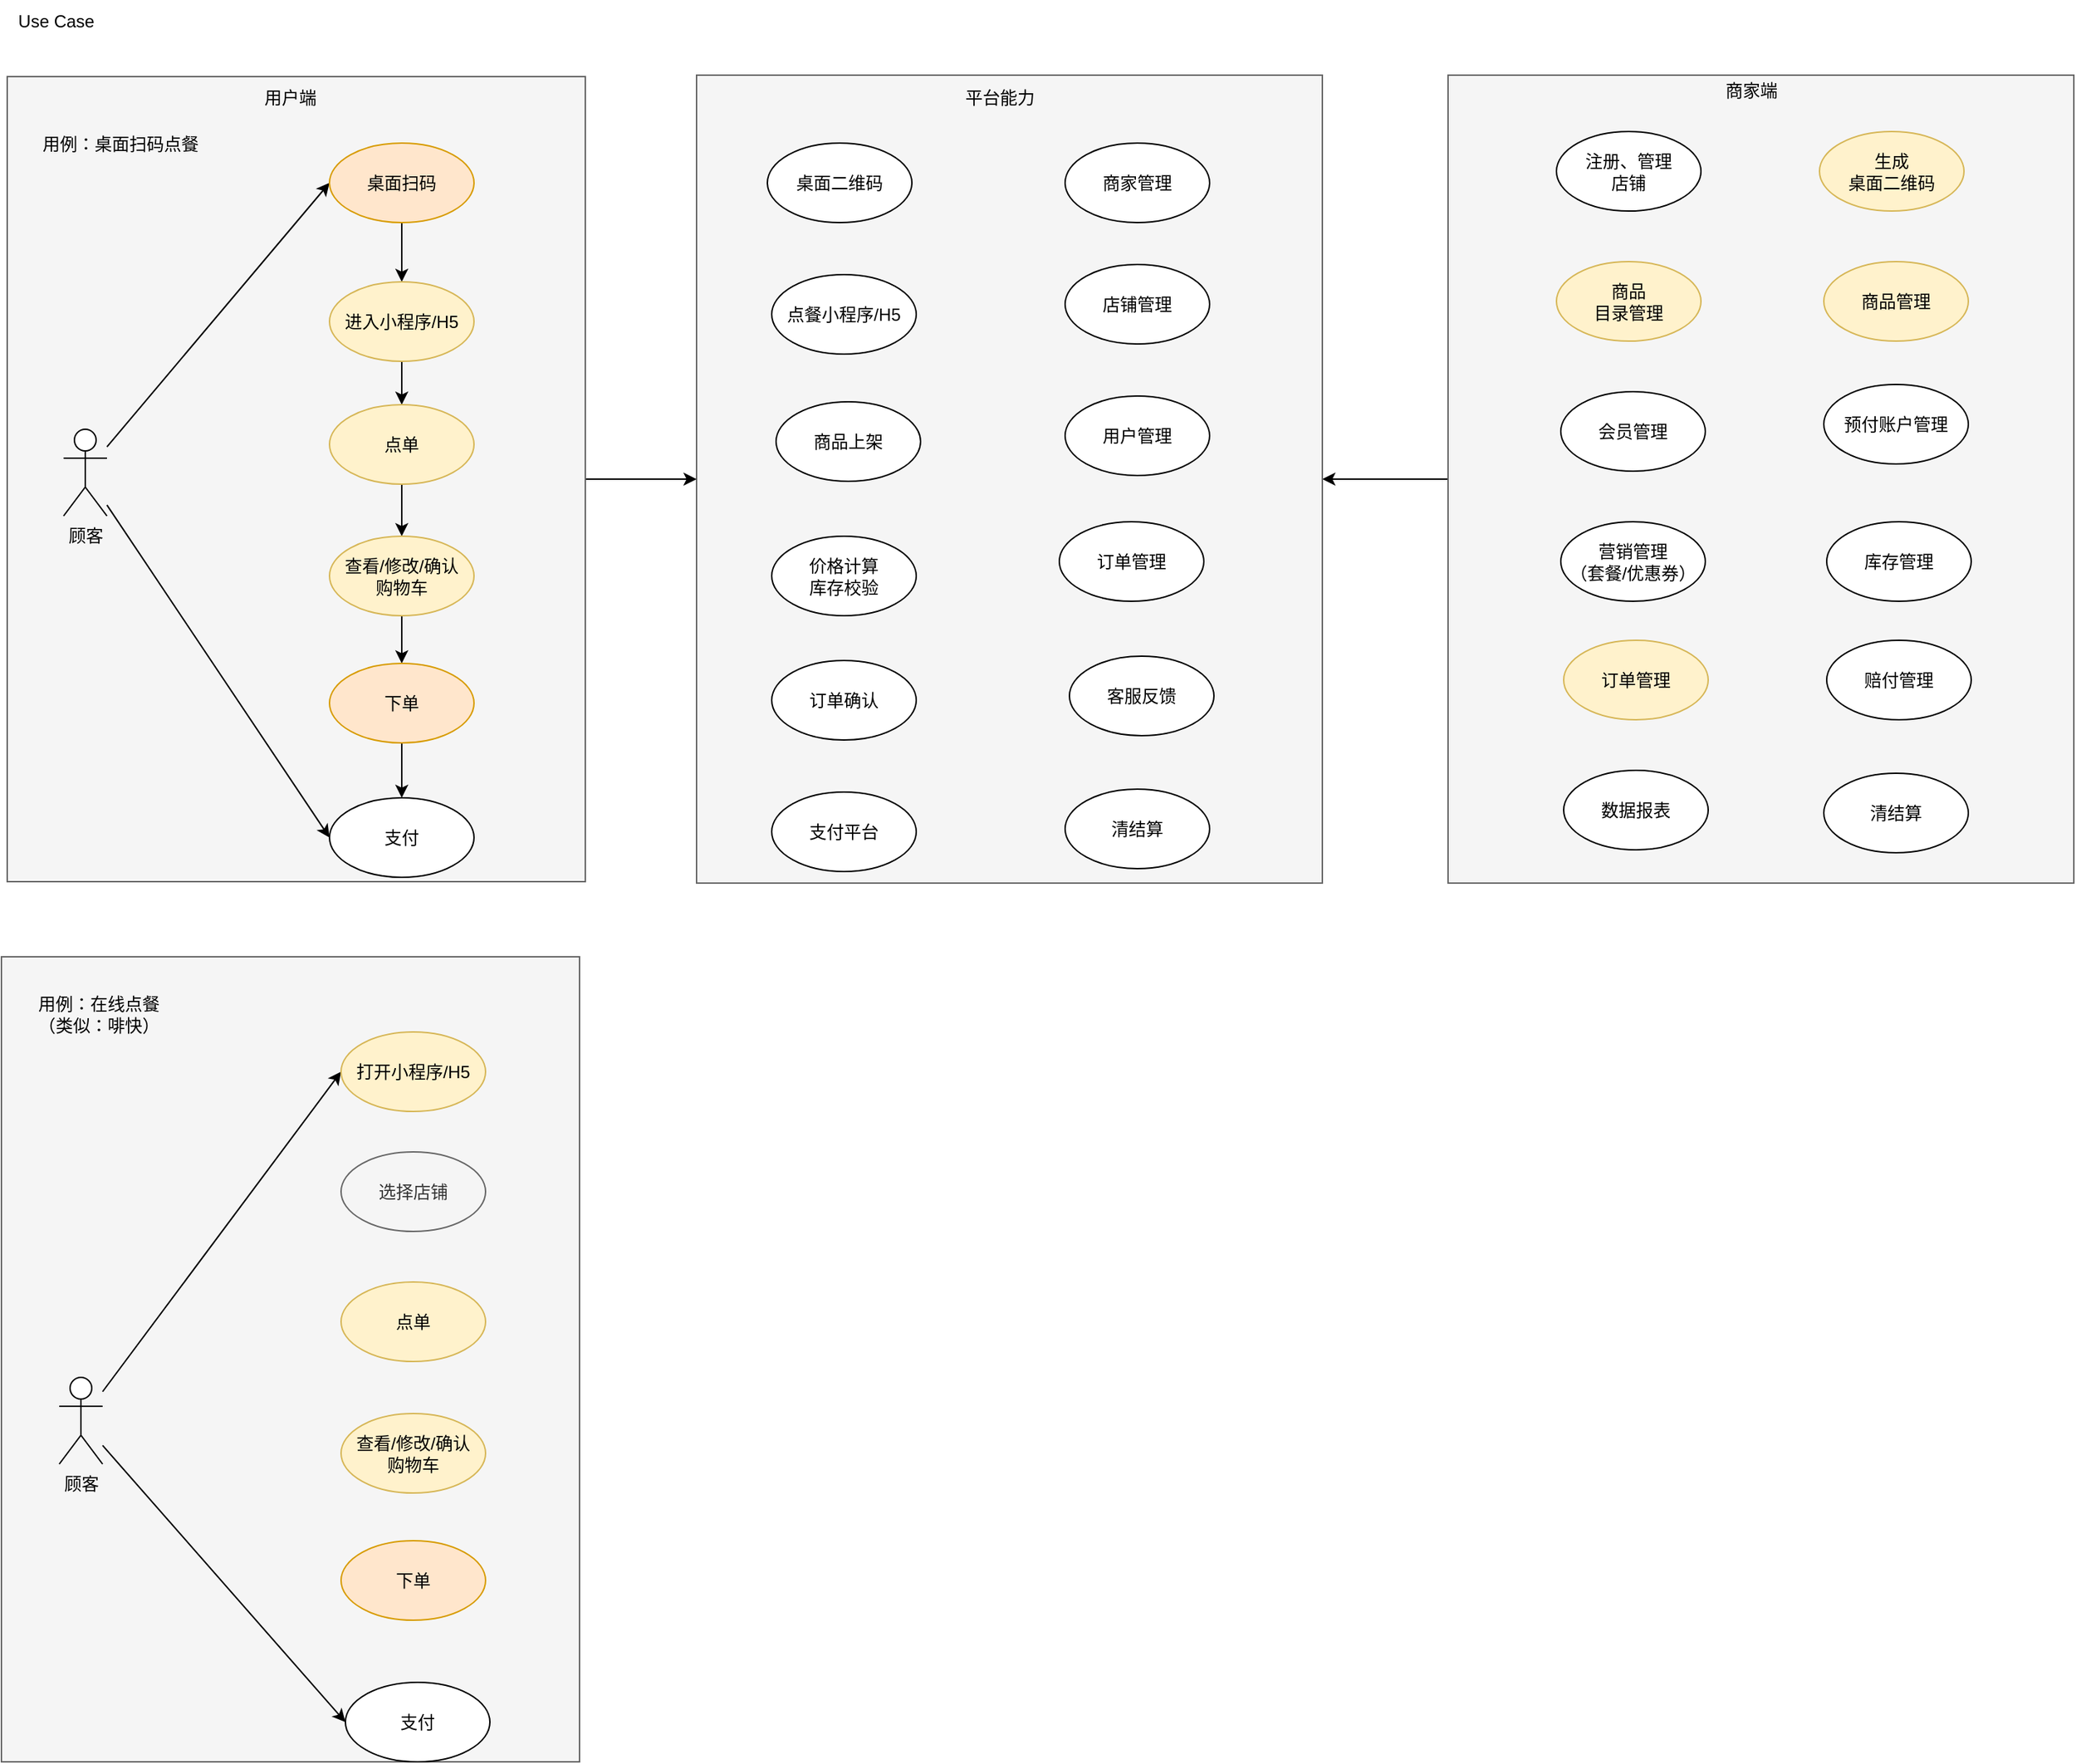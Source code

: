 <mxfile version="22.1.18" type="github">
  <diagram name="第 1 页" id="C6uemrq99qdhGbZKcxYd">
    <mxGraphModel dx="1354" dy="970" grid="0" gridSize="10" guides="1" tooltips="1" connect="1" arrows="1" fold="1" page="0" pageScale="1" pageWidth="827" pageHeight="1169" math="0" shadow="0">
      <root>
        <mxCell id="0" />
        <mxCell id="1" parent="0" />
        <mxCell id="IzQj0eirDtD4WqCbWgzO-55" value="" style="rounded=0;whiteSpace=wrap;html=1;fillColor=#f5f5f5;fontColor=#333333;strokeColor=#666666;" vertex="1" parent="1">
          <mxGeometry x="-166" y="657" width="400" height="557" as="geometry" />
        </mxCell>
        <mxCell id="IzQj0eirDtD4WqCbWgzO-42" style="edgeStyle=orthogonalEdgeStyle;rounded=0;orthogonalLoop=1;jettySize=auto;html=1;entryX=1;entryY=0.5;entryDx=0;entryDy=0;" edge="1" parent="1" source="IzQj0eirDtD4WqCbWgzO-39" target="IzQj0eirDtD4WqCbWgzO-23">
          <mxGeometry relative="1" as="geometry" />
        </mxCell>
        <mxCell id="IzQj0eirDtD4WqCbWgzO-39" value="" style="rounded=0;whiteSpace=wrap;html=1;fillColor=#f5f5f5;fontColor=#333333;strokeColor=#666666;" vertex="1" parent="1">
          <mxGeometry x="835" y="47" width="433" height="559" as="geometry" />
        </mxCell>
        <mxCell id="IzQj0eirDtD4WqCbWgzO-23" value="" style="rounded=0;whiteSpace=wrap;html=1;fillColor=#f5f5f5;fontColor=#333333;strokeColor=#666666;" vertex="1" parent="1">
          <mxGeometry x="315" y="47" width="433" height="559" as="geometry" />
        </mxCell>
        <mxCell id="IzQj0eirDtD4WqCbWgzO-40" style="edgeStyle=orthogonalEdgeStyle;rounded=0;orthogonalLoop=1;jettySize=auto;html=1;entryX=0;entryY=0.5;entryDx=0;entryDy=0;" edge="1" parent="1" source="IzQj0eirDtD4WqCbWgzO-22" target="IzQj0eirDtD4WqCbWgzO-23">
          <mxGeometry relative="1" as="geometry" />
        </mxCell>
        <mxCell id="IzQj0eirDtD4WqCbWgzO-22" value="" style="rounded=0;whiteSpace=wrap;html=1;fillColor=#f5f5f5;fontColor=#333333;strokeColor=#666666;" vertex="1" parent="1">
          <mxGeometry x="-162" y="48" width="400" height="557" as="geometry" />
        </mxCell>
        <mxCell id="IzQj0eirDtD4WqCbWgzO-4" style="rounded=0;orthogonalLoop=1;jettySize=auto;html=1;entryX=0;entryY=0.5;entryDx=0;entryDy=0;" edge="1" parent="1" source="IzQj0eirDtD4WqCbWgzO-1" target="IzQj0eirDtD4WqCbWgzO-3">
          <mxGeometry relative="1" as="geometry" />
        </mxCell>
        <mxCell id="IzQj0eirDtD4WqCbWgzO-15" style="rounded=0;orthogonalLoop=1;jettySize=auto;html=1;entryX=0;entryY=0.5;entryDx=0;entryDy=0;" edge="1" parent="1" source="IzQj0eirDtD4WqCbWgzO-1" target="IzQj0eirDtD4WqCbWgzO-13">
          <mxGeometry relative="1" as="geometry" />
        </mxCell>
        <mxCell id="IzQj0eirDtD4WqCbWgzO-1" value="顾客" style="shape=umlActor;verticalLabelPosition=bottom;verticalAlign=top;html=1;outlineConnect=0;" vertex="1" parent="1">
          <mxGeometry x="-123" y="292" width="30" height="60" as="geometry" />
        </mxCell>
        <mxCell id="IzQj0eirDtD4WqCbWgzO-2" value="Use Case" style="text;html=1;strokeColor=none;fillColor=none;align=center;verticalAlign=middle;whiteSpace=wrap;rounded=0;" vertex="1" parent="1">
          <mxGeometry x="-158" y="-5" width="60" height="30" as="geometry" />
        </mxCell>
        <mxCell id="IzQj0eirDtD4WqCbWgzO-6" style="edgeStyle=orthogonalEdgeStyle;rounded=0;orthogonalLoop=1;jettySize=auto;html=1;entryX=0.5;entryY=0;entryDx=0;entryDy=0;" edge="1" parent="1" source="IzQj0eirDtD4WqCbWgzO-3" target="IzQj0eirDtD4WqCbWgzO-5">
          <mxGeometry relative="1" as="geometry" />
        </mxCell>
        <mxCell id="IzQj0eirDtD4WqCbWgzO-3" value="桌面扫码" style="ellipse;whiteSpace=wrap;html=1;fillColor=#ffe6cc;strokeColor=#d79b00;" vertex="1" parent="1">
          <mxGeometry x="61" y="94" width="100" height="55" as="geometry" />
        </mxCell>
        <mxCell id="IzQj0eirDtD4WqCbWgzO-8" style="edgeStyle=orthogonalEdgeStyle;rounded=0;orthogonalLoop=1;jettySize=auto;html=1;" edge="1" parent="1" source="IzQj0eirDtD4WqCbWgzO-5" target="IzQj0eirDtD4WqCbWgzO-7">
          <mxGeometry relative="1" as="geometry" />
        </mxCell>
        <mxCell id="IzQj0eirDtD4WqCbWgzO-5" value="进入小程序/H5" style="ellipse;whiteSpace=wrap;html=1;fillColor=#fff2cc;strokeColor=#d6b656;" vertex="1" parent="1">
          <mxGeometry x="61" y="190" width="100" height="55" as="geometry" />
        </mxCell>
        <mxCell id="IzQj0eirDtD4WqCbWgzO-10" style="edgeStyle=orthogonalEdgeStyle;rounded=0;orthogonalLoop=1;jettySize=auto;html=1;entryX=0.5;entryY=0;entryDx=0;entryDy=0;" edge="1" parent="1" source="IzQj0eirDtD4WqCbWgzO-7" target="IzQj0eirDtD4WqCbWgzO-9">
          <mxGeometry relative="1" as="geometry" />
        </mxCell>
        <mxCell id="IzQj0eirDtD4WqCbWgzO-7" value="点单" style="ellipse;whiteSpace=wrap;html=1;fillColor=#fff2cc;strokeColor=#d6b656;" vertex="1" parent="1">
          <mxGeometry x="61" y="275" width="100" height="55" as="geometry" />
        </mxCell>
        <mxCell id="IzQj0eirDtD4WqCbWgzO-12" style="edgeStyle=orthogonalEdgeStyle;rounded=0;orthogonalLoop=1;jettySize=auto;html=1;entryX=0.5;entryY=0;entryDx=0;entryDy=0;" edge="1" parent="1" source="IzQj0eirDtD4WqCbWgzO-9" target="IzQj0eirDtD4WqCbWgzO-11">
          <mxGeometry relative="1" as="geometry" />
        </mxCell>
        <mxCell id="IzQj0eirDtD4WqCbWgzO-9" value="查看/修改/确认&lt;br&gt;购物车" style="ellipse;whiteSpace=wrap;html=1;fillColor=#fff2cc;strokeColor=#d6b656;" vertex="1" parent="1">
          <mxGeometry x="61" y="366" width="100" height="55" as="geometry" />
        </mxCell>
        <mxCell id="IzQj0eirDtD4WqCbWgzO-14" style="edgeStyle=orthogonalEdgeStyle;rounded=0;orthogonalLoop=1;jettySize=auto;html=1;entryX=0.5;entryY=0;entryDx=0;entryDy=0;" edge="1" parent="1" source="IzQj0eirDtD4WqCbWgzO-11" target="IzQj0eirDtD4WqCbWgzO-13">
          <mxGeometry relative="1" as="geometry" />
        </mxCell>
        <mxCell id="IzQj0eirDtD4WqCbWgzO-11" value="下单" style="ellipse;whiteSpace=wrap;html=1;fillColor=#ffe6cc;strokeColor=#d79b00;" vertex="1" parent="1">
          <mxGeometry x="61" y="454" width="100" height="55" as="geometry" />
        </mxCell>
        <mxCell id="IzQj0eirDtD4WqCbWgzO-13" value="支付" style="ellipse;whiteSpace=wrap;html=1;" vertex="1" parent="1">
          <mxGeometry x="61" y="547" width="100" height="55" as="geometry" />
        </mxCell>
        <mxCell id="IzQj0eirDtD4WqCbWgzO-16" value="桌面二维码" style="ellipse;whiteSpace=wrap;html=1;" vertex="1" parent="1">
          <mxGeometry x="364" y="94" width="100" height="55" as="geometry" />
        </mxCell>
        <mxCell id="IzQj0eirDtD4WqCbWgzO-17" value="点餐小程序/H5" style="ellipse;whiteSpace=wrap;html=1;" vertex="1" parent="1">
          <mxGeometry x="367" y="185" width="100" height="55" as="geometry" />
        </mxCell>
        <mxCell id="IzQj0eirDtD4WqCbWgzO-18" value="商品上架" style="ellipse;whiteSpace=wrap;html=1;" vertex="1" parent="1">
          <mxGeometry x="370" y="273" width="100" height="55" as="geometry" />
        </mxCell>
        <mxCell id="IzQj0eirDtD4WqCbWgzO-19" value="价格计算&lt;br&gt;库存校验" style="ellipse;whiteSpace=wrap;html=1;" vertex="1" parent="1">
          <mxGeometry x="367" y="366" width="100" height="55" as="geometry" />
        </mxCell>
        <mxCell id="IzQj0eirDtD4WqCbWgzO-20" value="订单确认" style="ellipse;whiteSpace=wrap;html=1;" vertex="1" parent="1">
          <mxGeometry x="367" y="452" width="100" height="55" as="geometry" />
        </mxCell>
        <mxCell id="IzQj0eirDtD4WqCbWgzO-21" value="支付平台" style="ellipse;whiteSpace=wrap;html=1;" vertex="1" parent="1">
          <mxGeometry x="367" y="543" width="100" height="55" as="geometry" />
        </mxCell>
        <mxCell id="IzQj0eirDtD4WqCbWgzO-24" value="用户端" style="text;html=1;strokeColor=none;fillColor=none;align=center;verticalAlign=middle;whiteSpace=wrap;rounded=0;" vertex="1" parent="1">
          <mxGeometry x="4" y="48" width="60" height="30" as="geometry" />
        </mxCell>
        <mxCell id="IzQj0eirDtD4WqCbWgzO-25" value="平台能力" style="text;html=1;strokeColor=none;fillColor=none;align=center;verticalAlign=middle;whiteSpace=wrap;rounded=0;" vertex="1" parent="1">
          <mxGeometry x="495" y="48" width="60" height="30" as="geometry" />
        </mxCell>
        <mxCell id="IzQj0eirDtD4WqCbWgzO-26" value="商家端" style="text;html=1;strokeColor=none;fillColor=none;align=center;verticalAlign=middle;whiteSpace=wrap;rounded=0;" vertex="1" parent="1">
          <mxGeometry x="1015" y="43" width="60" height="30" as="geometry" />
        </mxCell>
        <mxCell id="IzQj0eirDtD4WqCbWgzO-27" value="注册、管理&lt;br&gt;店铺" style="ellipse;whiteSpace=wrap;html=1;" vertex="1" parent="1">
          <mxGeometry x="910" y="86" width="100" height="55" as="geometry" />
        </mxCell>
        <mxCell id="IzQj0eirDtD4WqCbWgzO-28" value="生成&lt;br&gt;桌面二维码" style="ellipse;whiteSpace=wrap;html=1;fillColor=#fff2cc;strokeColor=#d6b656;" vertex="1" parent="1">
          <mxGeometry x="1092" y="86" width="100" height="55" as="geometry" />
        </mxCell>
        <mxCell id="IzQj0eirDtD4WqCbWgzO-29" value="商品&lt;br&gt;目录管理" style="ellipse;whiteSpace=wrap;html=1;fillColor=#fff2cc;strokeColor=#d6b656;" vertex="1" parent="1">
          <mxGeometry x="910" y="176" width="100" height="55" as="geometry" />
        </mxCell>
        <mxCell id="IzQj0eirDtD4WqCbWgzO-30" value="商品管理" style="ellipse;whiteSpace=wrap;html=1;fillColor=#fff2cc;strokeColor=#d6b656;" vertex="1" parent="1">
          <mxGeometry x="1095" y="176" width="100" height="55" as="geometry" />
        </mxCell>
        <mxCell id="IzQj0eirDtD4WqCbWgzO-31" value="营销管理&lt;br&gt;（套餐/优惠券）" style="ellipse;whiteSpace=wrap;html=1;" vertex="1" parent="1">
          <mxGeometry x="913" y="356" width="100" height="55" as="geometry" />
        </mxCell>
        <mxCell id="IzQj0eirDtD4WqCbWgzO-32" value="预付账户管理" style="ellipse;whiteSpace=wrap;html=1;" vertex="1" parent="1">
          <mxGeometry x="1095" y="261" width="100" height="55" as="geometry" />
        </mxCell>
        <mxCell id="IzQj0eirDtD4WqCbWgzO-33" value="会员管理" style="ellipse;whiteSpace=wrap;html=1;" vertex="1" parent="1">
          <mxGeometry x="913" y="266" width="100" height="55" as="geometry" />
        </mxCell>
        <mxCell id="IzQj0eirDtD4WqCbWgzO-34" value="库存管理" style="ellipse;whiteSpace=wrap;html=1;" vertex="1" parent="1">
          <mxGeometry x="1097" y="356" width="100" height="55" as="geometry" />
        </mxCell>
        <mxCell id="IzQj0eirDtD4WqCbWgzO-35" value="订单管理" style="ellipse;whiteSpace=wrap;html=1;fillColor=#fff2cc;strokeColor=#d6b656;" vertex="1" parent="1">
          <mxGeometry x="915" y="438" width="100" height="55" as="geometry" />
        </mxCell>
        <mxCell id="IzQj0eirDtD4WqCbWgzO-36" value="赔付管理" style="ellipse;whiteSpace=wrap;html=1;" vertex="1" parent="1">
          <mxGeometry x="1097" y="438" width="100" height="55" as="geometry" />
        </mxCell>
        <mxCell id="IzQj0eirDtD4WqCbWgzO-37" value="数据报表" style="ellipse;whiteSpace=wrap;html=1;" vertex="1" parent="1">
          <mxGeometry x="915" y="528" width="100" height="55" as="geometry" />
        </mxCell>
        <mxCell id="IzQj0eirDtD4WqCbWgzO-38" value="清结算" style="ellipse;whiteSpace=wrap;html=1;" vertex="1" parent="1">
          <mxGeometry x="1095" y="530" width="100" height="55" as="geometry" />
        </mxCell>
        <mxCell id="IzQj0eirDtD4WqCbWgzO-43" value="用例：桌面扫码点餐" style="text;html=1;strokeColor=none;fillColor=none;align=center;verticalAlign=middle;whiteSpace=wrap;rounded=0;" vertex="1" parent="1">
          <mxGeometry x="-143" y="80" width="119" height="30" as="geometry" />
        </mxCell>
        <mxCell id="IzQj0eirDtD4WqCbWgzO-44" value="用例：在线点餐&lt;br&gt;（类似：啡快）" style="text;html=1;strokeColor=none;fillColor=none;align=center;verticalAlign=middle;whiteSpace=wrap;rounded=0;" vertex="1" parent="1">
          <mxGeometry x="-158" y="682" width="119" height="30" as="geometry" />
        </mxCell>
        <mxCell id="IzQj0eirDtD4WqCbWgzO-53" style="rounded=0;orthogonalLoop=1;jettySize=auto;html=1;entryX=0;entryY=0.5;entryDx=0;entryDy=0;" edge="1" parent="1" source="IzQj0eirDtD4WqCbWgzO-45" target="IzQj0eirDtD4WqCbWgzO-47">
          <mxGeometry relative="1" as="geometry" />
        </mxCell>
        <mxCell id="IzQj0eirDtD4WqCbWgzO-54" style="rounded=0;orthogonalLoop=1;jettySize=auto;html=1;entryX=0;entryY=0.5;entryDx=0;entryDy=0;" edge="1" parent="1" source="IzQj0eirDtD4WqCbWgzO-45" target="IzQj0eirDtD4WqCbWgzO-52">
          <mxGeometry relative="1" as="geometry" />
        </mxCell>
        <mxCell id="IzQj0eirDtD4WqCbWgzO-45" value="顾客" style="shape=umlActor;verticalLabelPosition=bottom;verticalAlign=top;html=1;outlineConnect=0;" vertex="1" parent="1">
          <mxGeometry x="-126" y="948" width="30" height="60" as="geometry" />
        </mxCell>
        <mxCell id="IzQj0eirDtD4WqCbWgzO-47" value="打开小程序/H5" style="ellipse;whiteSpace=wrap;html=1;fillColor=#fff2cc;strokeColor=#d6b656;" vertex="1" parent="1">
          <mxGeometry x="69" y="709" width="100" height="55" as="geometry" />
        </mxCell>
        <mxCell id="IzQj0eirDtD4WqCbWgzO-48" value="点单" style="ellipse;whiteSpace=wrap;html=1;fillColor=#fff2cc;strokeColor=#d6b656;" vertex="1" parent="1">
          <mxGeometry x="69" y="882" width="100" height="55" as="geometry" />
        </mxCell>
        <mxCell id="IzQj0eirDtD4WqCbWgzO-49" value="查看/修改/确认&lt;br&gt;购物车" style="ellipse;whiteSpace=wrap;html=1;fillColor=#fff2cc;strokeColor=#d6b656;" vertex="1" parent="1">
          <mxGeometry x="69" y="973" width="100" height="55" as="geometry" />
        </mxCell>
        <mxCell id="IzQj0eirDtD4WqCbWgzO-50" value="下单" style="ellipse;whiteSpace=wrap;html=1;fillColor=#ffe6cc;strokeColor=#d79b00;" vertex="1" parent="1">
          <mxGeometry x="69" y="1061" width="100" height="55" as="geometry" />
        </mxCell>
        <mxCell id="IzQj0eirDtD4WqCbWgzO-51" value="选择店铺" style="ellipse;whiteSpace=wrap;html=1;fillColor=#f5f5f5;strokeColor=#666666;fontColor=#333333;" vertex="1" parent="1">
          <mxGeometry x="69" y="792" width="100" height="55" as="geometry" />
        </mxCell>
        <mxCell id="IzQj0eirDtD4WqCbWgzO-52" value="支付" style="ellipse;whiteSpace=wrap;html=1;" vertex="1" parent="1">
          <mxGeometry x="72" y="1159" width="100" height="55" as="geometry" />
        </mxCell>
        <mxCell id="IzQj0eirDtD4WqCbWgzO-56" value="商家管理" style="ellipse;whiteSpace=wrap;html=1;" vertex="1" parent="1">
          <mxGeometry x="570" y="94" width="100" height="55" as="geometry" />
        </mxCell>
        <mxCell id="IzQj0eirDtD4WqCbWgzO-57" value="店铺管理" style="ellipse;whiteSpace=wrap;html=1;" vertex="1" parent="1">
          <mxGeometry x="570" y="178" width="100" height="55" as="geometry" />
        </mxCell>
        <mxCell id="IzQj0eirDtD4WqCbWgzO-58" value="用户管理" style="ellipse;whiteSpace=wrap;html=1;" vertex="1" parent="1">
          <mxGeometry x="570" y="269" width="100" height="55" as="geometry" />
        </mxCell>
        <mxCell id="IzQj0eirDtD4WqCbWgzO-59" value="订单管理" style="ellipse;whiteSpace=wrap;html=1;" vertex="1" parent="1">
          <mxGeometry x="566" y="356" width="100" height="55" as="geometry" />
        </mxCell>
        <mxCell id="IzQj0eirDtD4WqCbWgzO-60" value="清结算" style="ellipse;whiteSpace=wrap;html=1;" vertex="1" parent="1">
          <mxGeometry x="570" y="541" width="100" height="55" as="geometry" />
        </mxCell>
        <mxCell id="IzQj0eirDtD4WqCbWgzO-61" value="客服反馈" style="ellipse;whiteSpace=wrap;html=1;" vertex="1" parent="1">
          <mxGeometry x="573" y="449" width="100" height="55" as="geometry" />
        </mxCell>
      </root>
    </mxGraphModel>
  </diagram>
</mxfile>
